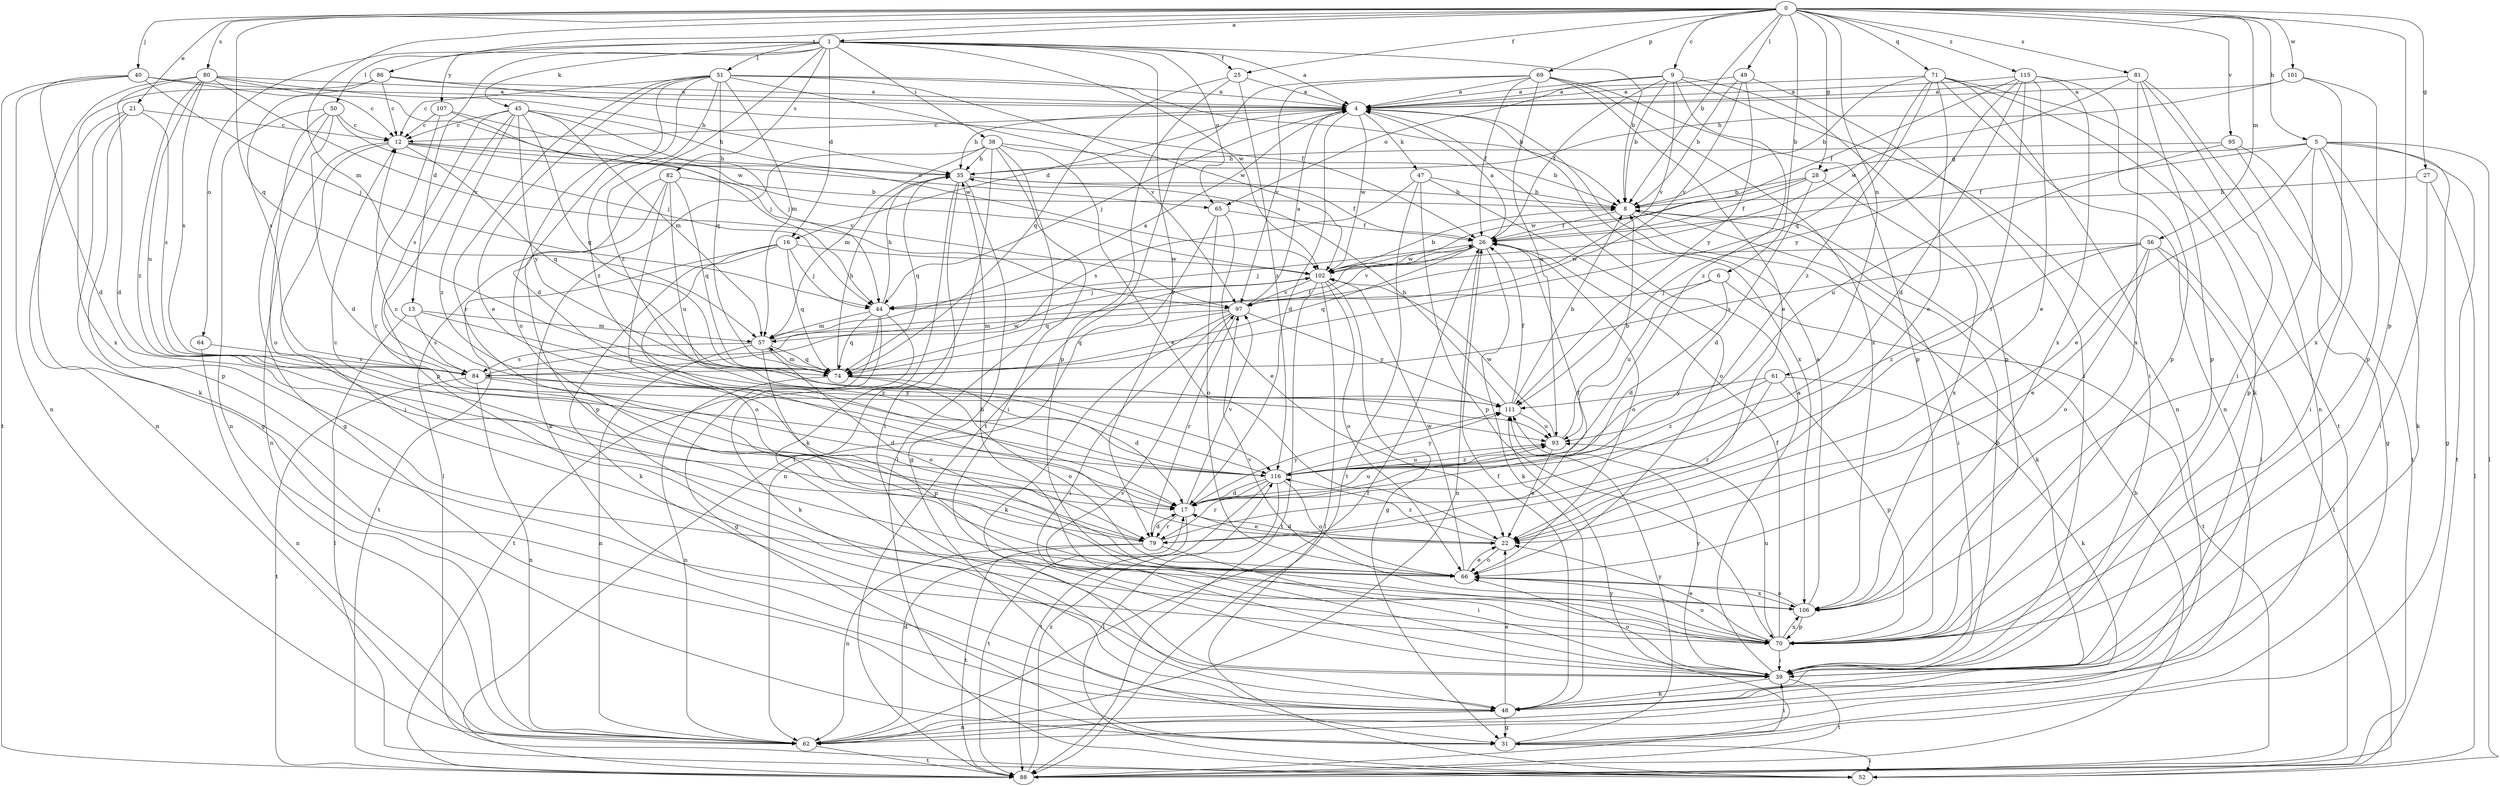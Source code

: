 strict digraph  {
0;
1;
4;
5;
6;
8;
9;
12;
13;
16;
17;
21;
22;
25;
26;
27;
28;
31;
35;
38;
39;
40;
44;
45;
47;
48;
49;
50;
51;
52;
56;
57;
61;
62;
64;
65;
66;
69;
70;
71;
74;
79;
80;
81;
82;
84;
86;
88;
93;
95;
97;
101;
102;
106;
107;
111;
115;
116;
0 -> 1  [label=a];
0 -> 5  [label=b];
0 -> 6  [label=b];
0 -> 8  [label=b];
0 -> 9  [label=c];
0 -> 21  [label=e];
0 -> 25  [label=f];
0 -> 27  [label=g];
0 -> 28  [label=g];
0 -> 40  [label=j];
0 -> 49  [label=l];
0 -> 56  [label=m];
0 -> 57  [label=m];
0 -> 61  [label=n];
0 -> 69  [label=p];
0 -> 70  [label=p];
0 -> 71  [label=q];
0 -> 74  [label=q];
0 -> 80  [label=s];
0 -> 81  [label=s];
0 -> 86  [label=t];
0 -> 95  [label=v];
0 -> 101  [label=w];
0 -> 115  [label=z];
1 -> 4  [label=a];
1 -> 8  [label=b];
1 -> 13  [label=d];
1 -> 16  [label=d];
1 -> 25  [label=f];
1 -> 38  [label=i];
1 -> 45  [label=k];
1 -> 50  [label=l];
1 -> 51  [label=l];
1 -> 64  [label=o];
1 -> 65  [label=o];
1 -> 79  [label=r];
1 -> 82  [label=s];
1 -> 102  [label=w];
1 -> 107  [label=y];
1 -> 116  [label=z];
4 -> 12  [label=c];
4 -> 16  [label=d];
4 -> 17  [label=d];
4 -> 35  [label=h];
4 -> 44  [label=j];
4 -> 47  [label=k];
4 -> 102  [label=w];
4 -> 106  [label=x];
5 -> 22  [label=e];
5 -> 26  [label=f];
5 -> 28  [label=g];
5 -> 31  [label=g];
5 -> 39  [label=i];
5 -> 48  [label=k];
5 -> 52  [label=l];
5 -> 70  [label=p];
5 -> 88  [label=t];
6 -> 17  [label=d];
6 -> 44  [label=j];
6 -> 88  [label=t];
6 -> 93  [label=u];
8 -> 26  [label=f];
8 -> 39  [label=i];
8 -> 48  [label=k];
9 -> 4  [label=a];
9 -> 8  [label=b];
9 -> 26  [label=f];
9 -> 62  [label=n];
9 -> 65  [label=o];
9 -> 70  [label=p];
9 -> 97  [label=v];
9 -> 116  [label=z];
12 -> 35  [label=h];
12 -> 39  [label=i];
12 -> 62  [label=n];
12 -> 65  [label=o];
12 -> 74  [label=q];
12 -> 97  [label=v];
13 -> 52  [label=l];
13 -> 57  [label=m];
13 -> 84  [label=s];
13 -> 116  [label=z];
16 -> 44  [label=j];
16 -> 48  [label=k];
16 -> 66  [label=o];
16 -> 74  [label=q];
16 -> 88  [label=t];
16 -> 102  [label=w];
17 -> 22  [label=e];
17 -> 79  [label=r];
17 -> 88  [label=t];
17 -> 93  [label=u];
17 -> 97  [label=v];
17 -> 111  [label=y];
21 -> 12  [label=c];
21 -> 31  [label=g];
21 -> 62  [label=n];
21 -> 70  [label=p];
21 -> 84  [label=s];
22 -> 17  [label=d];
22 -> 66  [label=o];
22 -> 116  [label=z];
25 -> 4  [label=a];
25 -> 70  [label=p];
25 -> 74  [label=q];
25 -> 116  [label=z];
26 -> 4  [label=a];
26 -> 44  [label=j];
26 -> 48  [label=k];
26 -> 62  [label=n];
26 -> 66  [label=o];
26 -> 74  [label=q];
26 -> 97  [label=v];
26 -> 102  [label=w];
27 -> 8  [label=b];
27 -> 39  [label=i];
27 -> 52  [label=l];
28 -> 8  [label=b];
28 -> 17  [label=d];
28 -> 26  [label=f];
28 -> 102  [label=w];
28 -> 106  [label=x];
31 -> 39  [label=i];
31 -> 52  [label=l];
31 -> 111  [label=y];
35 -> 8  [label=b];
35 -> 26  [label=f];
35 -> 31  [label=g];
35 -> 39  [label=i];
35 -> 48  [label=k];
35 -> 74  [label=q];
38 -> 8  [label=b];
38 -> 22  [label=e];
38 -> 35  [label=h];
38 -> 39  [label=i];
38 -> 48  [label=k];
38 -> 52  [label=l];
38 -> 57  [label=m];
38 -> 88  [label=t];
39 -> 4  [label=a];
39 -> 8  [label=b];
39 -> 48  [label=k];
39 -> 66  [label=o];
39 -> 88  [label=t];
39 -> 97  [label=v];
39 -> 111  [label=y];
40 -> 4  [label=a];
40 -> 12  [label=c];
40 -> 17  [label=d];
40 -> 44  [label=j];
40 -> 62  [label=n];
40 -> 88  [label=t];
44 -> 31  [label=g];
44 -> 35  [label=h];
44 -> 48  [label=k];
44 -> 57  [label=m];
44 -> 74  [label=q];
44 -> 88  [label=t];
45 -> 12  [label=c];
45 -> 35  [label=h];
45 -> 44  [label=j];
45 -> 57  [label=m];
45 -> 70  [label=p];
45 -> 74  [label=q];
45 -> 84  [label=s];
45 -> 111  [label=y];
45 -> 116  [label=z];
47 -> 8  [label=b];
47 -> 66  [label=o];
47 -> 70  [label=p];
47 -> 84  [label=s];
47 -> 88  [label=t];
48 -> 22  [label=e];
48 -> 26  [label=f];
48 -> 31  [label=g];
48 -> 62  [label=n];
49 -> 4  [label=a];
49 -> 8  [label=b];
49 -> 39  [label=i];
49 -> 97  [label=v];
49 -> 111  [label=y];
50 -> 12  [label=c];
50 -> 17  [label=d];
50 -> 31  [label=g];
50 -> 44  [label=j];
50 -> 62  [label=n];
50 -> 66  [label=o];
51 -> 4  [label=a];
51 -> 8  [label=b];
51 -> 12  [label=c];
51 -> 17  [label=d];
51 -> 22  [label=e];
51 -> 57  [label=m];
51 -> 66  [label=o];
51 -> 74  [label=q];
51 -> 79  [label=r];
51 -> 97  [label=v];
51 -> 102  [label=w];
51 -> 116  [label=z];
56 -> 22  [label=e];
56 -> 39  [label=i];
56 -> 52  [label=l];
56 -> 66  [label=o];
56 -> 84  [label=s];
56 -> 102  [label=w];
56 -> 116  [label=z];
57 -> 4  [label=a];
57 -> 26  [label=f];
57 -> 62  [label=n];
57 -> 66  [label=o];
57 -> 70  [label=p];
57 -> 74  [label=q];
57 -> 84  [label=s];
61 -> 48  [label=k];
61 -> 70  [label=p];
61 -> 79  [label=r];
61 -> 111  [label=y];
61 -> 116  [label=z];
62 -> 17  [label=d];
62 -> 26  [label=f];
62 -> 88  [label=t];
64 -> 62  [label=n];
64 -> 84  [label=s];
65 -> 22  [label=e];
65 -> 26  [label=f];
65 -> 62  [label=n];
65 -> 66  [label=o];
66 -> 22  [label=e];
66 -> 102  [label=w];
66 -> 106  [label=x];
69 -> 4  [label=a];
69 -> 22  [label=e];
69 -> 26  [label=f];
69 -> 70  [label=p];
69 -> 88  [label=t];
69 -> 93  [label=u];
69 -> 97  [label=v];
69 -> 106  [label=x];
70 -> 22  [label=e];
70 -> 26  [label=f];
70 -> 35  [label=h];
70 -> 39  [label=i];
70 -> 66  [label=o];
70 -> 93  [label=u];
70 -> 106  [label=x];
71 -> 4  [label=a];
71 -> 8  [label=b];
71 -> 22  [label=e];
71 -> 39  [label=i];
71 -> 48  [label=k];
71 -> 62  [label=n];
71 -> 74  [label=q];
71 -> 88  [label=t];
71 -> 116  [label=z];
74 -> 17  [label=d];
74 -> 35  [label=h];
74 -> 57  [label=m];
74 -> 62  [label=n];
74 -> 66  [label=o];
79 -> 12  [label=c];
79 -> 17  [label=d];
79 -> 26  [label=f];
79 -> 39  [label=i];
79 -> 62  [label=n];
79 -> 88  [label=t];
80 -> 4  [label=a];
80 -> 17  [label=d];
80 -> 35  [label=h];
80 -> 48  [label=k];
80 -> 84  [label=s];
80 -> 93  [label=u];
80 -> 97  [label=v];
80 -> 102  [label=w];
80 -> 116  [label=z];
81 -> 4  [label=a];
81 -> 39  [label=i];
81 -> 62  [label=n];
81 -> 70  [label=p];
81 -> 102  [label=w];
81 -> 106  [label=x];
82 -> 8  [label=b];
82 -> 52  [label=l];
82 -> 70  [label=p];
82 -> 74  [label=q];
82 -> 79  [label=r];
82 -> 93  [label=u];
84 -> 17  [label=d];
84 -> 62  [label=n];
84 -> 88  [label=t];
84 -> 102  [label=w];
84 -> 111  [label=y];
86 -> 4  [label=a];
86 -> 12  [label=c];
86 -> 26  [label=f];
86 -> 84  [label=s];
86 -> 106  [label=x];
88 -> 8  [label=b];
88 -> 111  [label=y];
88 -> 116  [label=z];
93 -> 8  [label=b];
93 -> 22  [label=e];
93 -> 102  [label=w];
93 -> 116  [label=z];
95 -> 31  [label=g];
95 -> 35  [label=h];
95 -> 88  [label=t];
95 -> 93  [label=u];
97 -> 4  [label=a];
97 -> 39  [label=i];
97 -> 48  [label=k];
97 -> 57  [label=m];
97 -> 74  [label=q];
97 -> 79  [label=r];
97 -> 111  [label=y];
101 -> 4  [label=a];
101 -> 35  [label=h];
101 -> 70  [label=p];
101 -> 106  [label=x];
102 -> 8  [label=b];
102 -> 31  [label=g];
102 -> 44  [label=j];
102 -> 52  [label=l];
102 -> 66  [label=o];
102 -> 74  [label=q];
102 -> 88  [label=t];
102 -> 97  [label=v];
106 -> 4  [label=a];
106 -> 66  [label=o];
106 -> 70  [label=p];
106 -> 97  [label=v];
107 -> 12  [label=c];
107 -> 44  [label=j];
107 -> 79  [label=r];
107 -> 102  [label=w];
111 -> 8  [label=b];
111 -> 26  [label=f];
111 -> 35  [label=h];
111 -> 93  [label=u];
115 -> 4  [label=a];
115 -> 17  [label=d];
115 -> 22  [label=e];
115 -> 26  [label=f];
115 -> 70  [label=p];
115 -> 79  [label=r];
115 -> 106  [label=x];
115 -> 111  [label=y];
116 -> 12  [label=c];
116 -> 17  [label=d];
116 -> 52  [label=l];
116 -> 66  [label=o];
116 -> 79  [label=r];
116 -> 88  [label=t];
116 -> 93  [label=u];
116 -> 111  [label=y];
}
